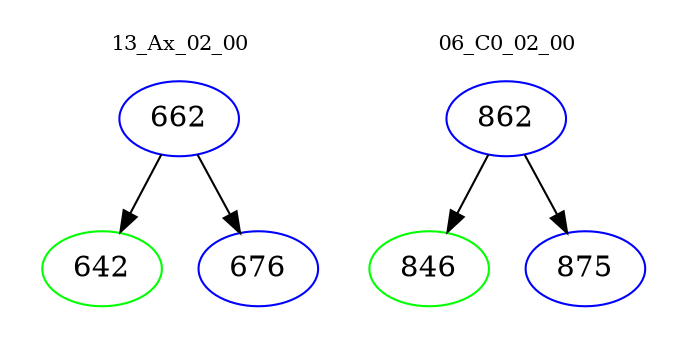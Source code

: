 digraph{
subgraph cluster_0 {
color = white
label = "13_Ax_02_00";
fontsize=10;
T0_662 [label="662", color="blue"]
T0_662 -> T0_642 [color="black"]
T0_642 [label="642", color="green"]
T0_662 -> T0_676 [color="black"]
T0_676 [label="676", color="blue"]
}
subgraph cluster_1 {
color = white
label = "06_C0_02_00";
fontsize=10;
T1_862 [label="862", color="blue"]
T1_862 -> T1_846 [color="black"]
T1_846 [label="846", color="green"]
T1_862 -> T1_875 [color="black"]
T1_875 [label="875", color="blue"]
}
}
